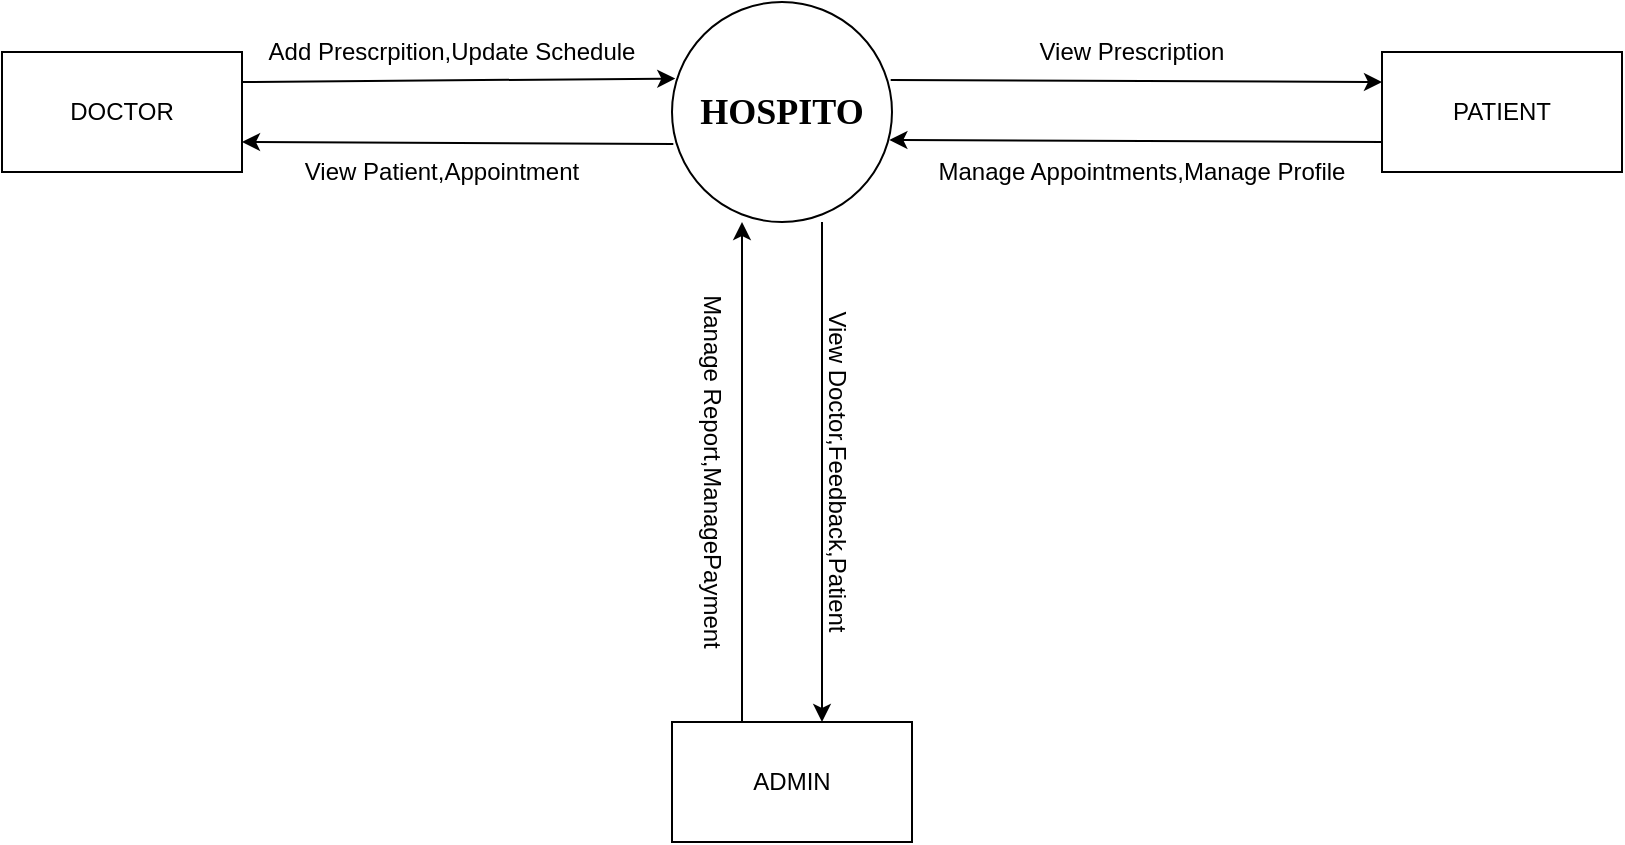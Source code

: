 <mxfile version="21.1.2" type="device" pages="4">
  <diagram name="Page-1" id="iP9fFVaVhnM0hapV0RSi">
    <mxGraphModel dx="1630" dy="496" grid="1" gridSize="10" guides="1" tooltips="1" connect="1" arrows="1" fold="1" page="1" pageScale="1" pageWidth="850" pageHeight="1100" math="0" shadow="0">
      <root>
        <mxCell id="0" />
        <mxCell id="1" parent="0" />
        <mxCell id="h8tsbz3waZTxr0m6ETWk-1" value="&lt;b&gt;&lt;font face=&quot;Times New Roman&quot; style=&quot;font-size: 18px;&quot;&gt;HOSPITO&lt;/font&gt;&lt;/b&gt;" style="ellipse;whiteSpace=wrap;html=1;aspect=fixed;" parent="1" vertex="1">
          <mxGeometry x="325" y="100" width="110" height="110" as="geometry" />
        </mxCell>
        <mxCell id="h8tsbz3waZTxr0m6ETWk-2" value="DOCTOR" style="rounded=0;whiteSpace=wrap;html=1;" parent="1" vertex="1">
          <mxGeometry x="-10" y="125" width="120" height="60" as="geometry" />
        </mxCell>
        <mxCell id="h8tsbz3waZTxr0m6ETWk-3" value="PATIENT" style="rounded=0;whiteSpace=wrap;html=1;" parent="1" vertex="1">
          <mxGeometry x="680" y="125" width="120" height="60" as="geometry" />
        </mxCell>
        <mxCell id="h8tsbz3waZTxr0m6ETWk-4" value="ADMIN" style="rounded=0;whiteSpace=wrap;html=1;" parent="1" vertex="1">
          <mxGeometry x="325" y="460" width="120" height="60" as="geometry" />
        </mxCell>
        <mxCell id="h8tsbz3waZTxr0m6ETWk-5" value="" style="endArrow=classic;html=1;rounded=0;exitX=1;exitY=0.25;exitDx=0;exitDy=0;entryX=0.015;entryY=0.348;entryDx=0;entryDy=0;entryPerimeter=0;" parent="1" source="h8tsbz3waZTxr0m6ETWk-2" target="h8tsbz3waZTxr0m6ETWk-1" edge="1">
          <mxGeometry width="50" height="50" relative="1" as="geometry">
            <mxPoint x="340" y="320" as="sourcePoint" />
            <mxPoint x="320" y="140" as="targetPoint" />
          </mxGeometry>
        </mxCell>
        <mxCell id="h8tsbz3waZTxr0m6ETWk-6" value="" style="endArrow=classic;html=1;rounded=0;exitX=0.006;exitY=0.645;exitDx=0;exitDy=0;exitPerimeter=0;entryX=1;entryY=0.75;entryDx=0;entryDy=0;" parent="1" source="h8tsbz3waZTxr0m6ETWk-1" target="h8tsbz3waZTxr0m6ETWk-2" edge="1">
          <mxGeometry width="50" height="50" relative="1" as="geometry">
            <mxPoint x="340" y="320" as="sourcePoint" />
            <mxPoint x="390" y="270" as="targetPoint" />
          </mxGeometry>
        </mxCell>
        <mxCell id="h8tsbz3waZTxr0m6ETWk-7" value="" style="endArrow=classic;html=1;rounded=0;entryX=0;entryY=0.25;entryDx=0;entryDy=0;exitX=0.994;exitY=0.355;exitDx=0;exitDy=0;exitPerimeter=0;" parent="1" source="h8tsbz3waZTxr0m6ETWk-1" target="h8tsbz3waZTxr0m6ETWk-3" edge="1">
          <mxGeometry width="50" height="50" relative="1" as="geometry">
            <mxPoint x="340" y="320" as="sourcePoint" />
            <mxPoint x="390" y="270" as="targetPoint" />
          </mxGeometry>
        </mxCell>
        <mxCell id="h8tsbz3waZTxr0m6ETWk-8" value="" style="endArrow=classic;html=1;rounded=0;exitX=0;exitY=0.75;exitDx=0;exitDy=0;entryX=0.988;entryY=0.627;entryDx=0;entryDy=0;entryPerimeter=0;" parent="1" source="h8tsbz3waZTxr0m6ETWk-3" target="h8tsbz3waZTxr0m6ETWk-1" edge="1">
          <mxGeometry width="50" height="50" relative="1" as="geometry">
            <mxPoint x="340" y="320" as="sourcePoint" />
            <mxPoint x="450" y="170" as="targetPoint" />
          </mxGeometry>
        </mxCell>
        <mxCell id="h8tsbz3waZTxr0m6ETWk-9" value="" style="endArrow=classic;html=1;rounded=0;" parent="1" edge="1">
          <mxGeometry width="50" height="50" relative="1" as="geometry">
            <mxPoint x="360" y="460" as="sourcePoint" />
            <mxPoint x="360" y="210" as="targetPoint" />
          </mxGeometry>
        </mxCell>
        <mxCell id="h8tsbz3waZTxr0m6ETWk-10" value="" style="endArrow=classic;html=1;rounded=0;" parent="1" edge="1">
          <mxGeometry width="50" height="50" relative="1" as="geometry">
            <mxPoint x="400" y="210" as="sourcePoint" />
            <mxPoint x="400" y="460" as="targetPoint" />
          </mxGeometry>
        </mxCell>
        <mxCell id="k9U4akF-62e3bWHsWS3L-3" value="Add Prescrpition,Update Schedule" style="text;html=1;strokeColor=none;fillColor=none;align=center;verticalAlign=middle;whiteSpace=wrap;rounded=0;" parent="1" vertex="1">
          <mxGeometry x="120" y="110" width="190" height="30" as="geometry" />
        </mxCell>
        <mxCell id="k9U4akF-62e3bWHsWS3L-5" value="View Patient,Appointment" style="text;html=1;strokeColor=none;fillColor=none;align=center;verticalAlign=middle;whiteSpace=wrap;rounded=0;" parent="1" vertex="1">
          <mxGeometry x="110" y="170" width="200" height="30" as="geometry" />
        </mxCell>
        <mxCell id="k9U4akF-62e3bWHsWS3L-6" value="Manage Appointments,Manage Profile" style="text;html=1;strokeColor=none;fillColor=none;align=center;verticalAlign=middle;whiteSpace=wrap;rounded=0;" parent="1" vertex="1">
          <mxGeometry x="445" y="170" width="230" height="30" as="geometry" />
        </mxCell>
        <mxCell id="k9U4akF-62e3bWHsWS3L-7" value="View Prescription" style="text;html=1;strokeColor=none;fillColor=none;align=center;verticalAlign=middle;whiteSpace=wrap;rounded=0;" parent="1" vertex="1">
          <mxGeometry x="435" y="110" width="240" height="30" as="geometry" />
        </mxCell>
        <mxCell id="k9U4akF-62e3bWHsWS3L-10" value="Manage Report,ManagePayment" style="text;html=1;strokeColor=none;fillColor=none;align=center;verticalAlign=middle;whiteSpace=wrap;rounded=0;rotation=90;" parent="1" vertex="1">
          <mxGeometry x="235" y="320" width="220" height="30" as="geometry" />
        </mxCell>
        <mxCell id="k9U4akF-62e3bWHsWS3L-11" value="View Doctor,Feedback,Patient" style="text;html=1;strokeColor=none;fillColor=none;align=center;verticalAlign=middle;whiteSpace=wrap;rounded=0;rotation=90;" parent="1" vertex="1">
          <mxGeometry x="290" y="320" width="235" height="30" as="geometry" />
        </mxCell>
      </root>
    </mxGraphModel>
  </diagram>
  <diagram id="HG_OCav6iDfz7PgA6Hzc" name="Admin">
    <mxGraphModel dx="780" dy="1596" grid="1" gridSize="10" guides="1" tooltips="1" connect="1" arrows="1" fold="1" page="1" pageScale="1" pageWidth="850" pageHeight="1100" math="0" shadow="0">
      <root>
        <mxCell id="0" />
        <mxCell id="1" parent="0" />
        <mxCell id="4TmKRedL49mvHBXFvN-d-1" value="ADMIN" style="rounded=0;whiteSpace=wrap;html=1;" parent="1" vertex="1">
          <mxGeometry y="240" width="100" height="40" as="geometry" />
        </mxCell>
        <mxCell id="4TmKRedL49mvHBXFvN-d-2" value="LOGIN" style="ellipse;whiteSpace=wrap;html=1;" parent="1" vertex="1">
          <mxGeometry x="270" y="-10" width="120" height="60" as="geometry" />
        </mxCell>
        <mxCell id="4TmKRedL49mvHBXFvN-d-3" value="VIEW PATIENT" style="ellipse;whiteSpace=wrap;html=1;" parent="1" vertex="1">
          <mxGeometry x="270" y="80" width="120" height="60" as="geometry" />
        </mxCell>
        <mxCell id="4TmKRedL49mvHBXFvN-d-4" value="MANAGE REPORT" style="ellipse;whiteSpace=wrap;html=1;" parent="1" vertex="1">
          <mxGeometry x="270" y="170" width="120" height="60" as="geometry" />
        </mxCell>
        <mxCell id="4TmKRedL49mvHBXFvN-d-8" value="" style="endArrow=classic;html=1;rounded=0;entryX=0;entryY=0.5;entryDx=0;entryDy=0;exitX=1;exitY=0.5;exitDx=0;exitDy=0;" parent="1" source="4TmKRedL49mvHBXFvN-d-1" target="4TmKRedL49mvHBXFvN-d-4" edge="1">
          <mxGeometry width="50" height="50" relative="1" as="geometry">
            <mxPoint x="100" y="250" as="sourcePoint" />
            <mxPoint x="350" y="250" as="targetPoint" />
          </mxGeometry>
        </mxCell>
        <mxCell id="4TmKRedL49mvHBXFvN-d-9" value="" style="endArrow=classic;html=1;rounded=0;exitX=1;exitY=0.5;exitDx=0;exitDy=0;entryX=0;entryY=0.5;entryDx=0;entryDy=0;" parent="1" source="4TmKRedL49mvHBXFvN-d-1" edge="1">
          <mxGeometry width="50" height="50" relative="1" as="geometry">
            <mxPoint x="300" y="300" as="sourcePoint" />
            <mxPoint x="270" y="290" as="targetPoint" />
          </mxGeometry>
        </mxCell>
        <mxCell id="4TmKRedL49mvHBXFvN-d-10" value="" style="endArrow=classic;html=1;rounded=0;entryX=0;entryY=0.5;entryDx=0;entryDy=0;" parent="1" target="4TmKRedL49mvHBXFvN-d-3" edge="1">
          <mxGeometry width="50" height="50" relative="1" as="geometry">
            <mxPoint x="100" y="260" as="sourcePoint" />
            <mxPoint x="350" y="250" as="targetPoint" />
          </mxGeometry>
        </mxCell>
        <mxCell id="4TmKRedL49mvHBXFvN-d-11" value="" style="endArrow=classic;html=1;rounded=0;entryX=0.006;entryY=0.617;entryDx=0;entryDy=0;entryPerimeter=0;" parent="1" edge="1">
          <mxGeometry width="50" height="50" relative="1" as="geometry">
            <mxPoint x="100" y="260" as="sourcePoint" />
            <mxPoint x="270.72" y="387.02" as="targetPoint" />
          </mxGeometry>
        </mxCell>
        <mxCell id="4TmKRedL49mvHBXFvN-d-12" value="" style="endArrow=classic;html=1;rounded=0;entryX=0;entryY=0.5;entryDx=0;entryDy=0;" parent="1" target="4TmKRedL49mvHBXFvN-d-2" edge="1">
          <mxGeometry width="50" height="50" relative="1" as="geometry">
            <mxPoint x="100" y="260" as="sourcePoint" />
            <mxPoint x="260" y="10" as="targetPoint" />
          </mxGeometry>
        </mxCell>
        <mxCell id="4TmKRedL49mvHBXFvN-d-13" value="" style="endArrow=classic;html=1;rounded=0;entryX=0;entryY=0.5;entryDx=0;entryDy=0;" parent="1" edge="1">
          <mxGeometry width="50" height="50" relative="1" as="geometry">
            <mxPoint x="100" y="260" as="sourcePoint" />
            <mxPoint x="270" y="480" as="targetPoint" />
          </mxGeometry>
        </mxCell>
        <mxCell id="4TmKRedL49mvHBXFvN-d-21" value="" style="endArrow=classic;html=1;rounded=0;exitX=1;exitY=0.333;exitDx=0;exitDy=0;exitPerimeter=0;" parent="1" source="4TmKRedL49mvHBXFvN-d-2" edge="1">
          <mxGeometry width="50" height="50" relative="1" as="geometry">
            <mxPoint x="410" y="160" as="sourcePoint" />
            <mxPoint x="680" y="10" as="targetPoint" />
            <Array as="points" />
          </mxGeometry>
        </mxCell>
        <mxCell id="4TmKRedL49mvHBXFvN-d-23" value="" style="endArrow=classic;html=1;rounded=0;entryX=1;entryY=0.667;entryDx=0;entryDy=0;entryPerimeter=0;" parent="1" target="4TmKRedL49mvHBXFvN-d-2" edge="1">
          <mxGeometry width="50" height="50" relative="1" as="geometry">
            <mxPoint x="680" y="30" as="sourcePoint" />
            <mxPoint x="560" y="110" as="targetPoint" />
          </mxGeometry>
        </mxCell>
        <mxCell id="4TmKRedL49mvHBXFvN-d-26" value="" style="endArrow=classic;html=1;rounded=0;exitX=1.006;exitY=0.361;exitDx=0;exitDy=0;exitPerimeter=0;" parent="1" source="4TmKRedL49mvHBXFvN-d-3" edge="1">
          <mxGeometry width="50" height="50" relative="1" as="geometry">
            <mxPoint x="510" y="160" as="sourcePoint" />
            <mxPoint x="680" y="100" as="targetPoint" />
          </mxGeometry>
        </mxCell>
        <mxCell id="4TmKRedL49mvHBXFvN-d-27" value="" style="endArrow=classic;html=1;rounded=0;entryX=0.989;entryY=0.672;entryDx=0;entryDy=0;entryPerimeter=0;" parent="1" target="4TmKRedL49mvHBXFvN-d-3" edge="1">
          <mxGeometry width="50" height="50" relative="1" as="geometry">
            <mxPoint x="680" y="120" as="sourcePoint" />
            <mxPoint x="560" y="110" as="targetPoint" />
          </mxGeometry>
        </mxCell>
        <mxCell id="4TmKRedL49mvHBXFvN-d-28" value="" style="endArrow=classic;html=1;rounded=0;exitX=0.989;exitY=0.283;exitDx=0;exitDy=0;exitPerimeter=0;" parent="1" source="4TmKRedL49mvHBXFvN-d-4" edge="1">
          <mxGeometry width="50" height="50" relative="1" as="geometry">
            <mxPoint x="510" y="160" as="sourcePoint" />
            <mxPoint x="680" y="187" as="targetPoint" />
          </mxGeometry>
        </mxCell>
        <mxCell id="4TmKRedL49mvHBXFvN-d-29" value="" style="endArrow=classic;html=1;rounded=0;entryX=1;entryY=0.667;entryDx=0;entryDy=0;entryPerimeter=0;" parent="1" target="4TmKRedL49mvHBXFvN-d-4" edge="1">
          <mxGeometry width="50" height="50" relative="1" as="geometry">
            <mxPoint x="680" y="210" as="sourcePoint" />
            <mxPoint x="560" y="110" as="targetPoint" />
          </mxGeometry>
        </mxCell>
        <mxCell id="4TmKRedL49mvHBXFvN-d-31" value="" style="endArrow=classic;html=1;rounded=0;exitX=1;exitY=0.333;exitDx=0;exitDy=0;exitPerimeter=0;" parent="1" edge="1">
          <mxGeometry width="50" height="50" relative="1" as="geometry">
            <mxPoint x="390" y="369.98" as="sourcePoint" />
            <mxPoint x="680" y="370" as="targetPoint" />
          </mxGeometry>
        </mxCell>
        <mxCell id="4TmKRedL49mvHBXFvN-d-33" value="" style="endArrow=classic;html=1;rounded=0;" parent="1" edge="1">
          <mxGeometry width="50" height="50" relative="1" as="geometry">
            <mxPoint x="680" y="390" as="sourcePoint" />
            <mxPoint x="390" y="390" as="targetPoint" />
          </mxGeometry>
        </mxCell>
        <mxCell id="4TmKRedL49mvHBXFvN-d-34" value="" style="endArrow=classic;html=1;rounded=0;exitX=1;exitY=0.333;exitDx=0;exitDy=0;exitPerimeter=0;" parent="1" edge="1">
          <mxGeometry width="50" height="50" relative="1" as="geometry">
            <mxPoint x="390" y="469.98" as="sourcePoint" />
            <mxPoint x="680" y="470" as="targetPoint" />
          </mxGeometry>
        </mxCell>
        <mxCell id="4TmKRedL49mvHBXFvN-d-35" value="" style="endArrow=classic;html=1;rounded=0;entryX=1.017;entryY=0.672;entryDx=0;entryDy=0;entryPerimeter=0;" parent="1" edge="1">
          <mxGeometry width="50" height="50" relative="1" as="geometry">
            <mxPoint x="680" y="490" as="sourcePoint" />
            <mxPoint x="392.04" y="490.32" as="targetPoint" />
          </mxGeometry>
        </mxCell>
        <mxCell id="QX-yZsq0XWImvxCnoSQh-2" value="" style="endArrow=none;html=1;rounded=0;" parent="1" edge="1">
          <mxGeometry width="50" height="50" relative="1" as="geometry">
            <mxPoint x="680" as="sourcePoint" />
            <mxPoint x="850" as="targetPoint" />
          </mxGeometry>
        </mxCell>
        <mxCell id="QX-yZsq0XWImvxCnoSQh-3" value="" style="endArrow=none;html=1;rounded=0;" parent="1" edge="1">
          <mxGeometry width="50" height="50" relative="1" as="geometry">
            <mxPoint x="680" y="40" as="sourcePoint" />
            <mxPoint x="850" y="40" as="targetPoint" />
          </mxGeometry>
        </mxCell>
        <mxCell id="QX-yZsq0XWImvxCnoSQh-4" value="" style="endArrow=none;html=1;rounded=0;" parent="1" edge="1">
          <mxGeometry width="50" height="50" relative="1" as="geometry">
            <mxPoint x="680" y="90" as="sourcePoint" />
            <mxPoint x="850" y="90" as="targetPoint" />
          </mxGeometry>
        </mxCell>
        <mxCell id="QX-yZsq0XWImvxCnoSQh-5" value="" style="endArrow=none;html=1;rounded=0;" parent="1" edge="1">
          <mxGeometry width="50" height="50" relative="1" as="geometry">
            <mxPoint x="680" y="130" as="sourcePoint" />
            <mxPoint x="850" y="130" as="targetPoint" />
          </mxGeometry>
        </mxCell>
        <mxCell id="QX-yZsq0XWImvxCnoSQh-6" value="" style="endArrow=none;html=1;rounded=0;" parent="1" edge="1">
          <mxGeometry width="50" height="50" relative="1" as="geometry">
            <mxPoint x="680" y="180" as="sourcePoint" />
            <mxPoint x="850" y="180" as="targetPoint" />
          </mxGeometry>
        </mxCell>
        <mxCell id="QX-yZsq0XWImvxCnoSQh-7" value="" style="endArrow=none;html=1;rounded=0;" parent="1" edge="1">
          <mxGeometry width="50" height="50" relative="1" as="geometry">
            <mxPoint x="680" y="220" as="sourcePoint" />
            <mxPoint x="850" y="220" as="targetPoint" />
          </mxGeometry>
        </mxCell>
        <mxCell id="QX-yZsq0XWImvxCnoSQh-10" value="" style="endArrow=none;html=1;rounded=0;" parent="1" edge="1">
          <mxGeometry width="50" height="50" relative="1" as="geometry">
            <mxPoint x="680" y="360" as="sourcePoint" />
            <mxPoint x="850" y="360" as="targetPoint" />
          </mxGeometry>
        </mxCell>
        <mxCell id="QX-yZsq0XWImvxCnoSQh-11" value="" style="endArrow=none;html=1;rounded=0;" parent="1" edge="1">
          <mxGeometry width="50" height="50" relative="1" as="geometry">
            <mxPoint x="680" y="400" as="sourcePoint" />
            <mxPoint x="850" y="400" as="targetPoint" />
          </mxGeometry>
        </mxCell>
        <mxCell id="QX-yZsq0XWImvxCnoSQh-12" value="" style="endArrow=none;html=1;rounded=0;" parent="1" edge="1">
          <mxGeometry width="50" height="50" relative="1" as="geometry">
            <mxPoint x="680" y="460" as="sourcePoint" />
            <mxPoint x="850" y="460" as="targetPoint" />
          </mxGeometry>
        </mxCell>
        <mxCell id="QX-yZsq0XWImvxCnoSQh-13" value="" style="endArrow=none;html=1;rounded=0;" parent="1" edge="1">
          <mxGeometry width="50" height="50" relative="1" as="geometry">
            <mxPoint x="680" y="500" as="sourcePoint" />
            <mxPoint x="850" y="500" as="targetPoint" />
          </mxGeometry>
        </mxCell>
        <mxCell id="grBHbU4IdnY743OJ7dSY-2" value="Pat_id,Pat_name" style="text;html=1;strokeColor=none;fillColor=none;align=center;verticalAlign=middle;whiteSpace=wrap;rounded=0;" parent="1" vertex="1">
          <mxGeometry x="425" y="80" width="160" height="30" as="geometry" />
        </mxCell>
        <mxCell id="grBHbU4IdnY743OJ7dSY-1" value="User_id,Password" style="text;html=1;strokeColor=none;fillColor=none;align=center;verticalAlign=middle;whiteSpace=wrap;rounded=0;" parent="1" vertex="1">
          <mxGeometry x="380" y="-10" width="250" height="30" as="geometry" />
        </mxCell>
        <mxCell id="FHF51zfjXskDJ_j0A8IA-2" value="Doc_id,Doc_name" style="text;html=1;strokeColor=none;fillColor=none;align=center;verticalAlign=middle;whiteSpace=wrap;rounded=0;" parent="1" vertex="1">
          <mxGeometry x="437.5" y="160" width="135" height="30" as="geometry" />
        </mxCell>
        <mxCell id="O7gWyO57Gs_cPQSJQOsV-1" value="Doc_id,Doc_name" style="text;html=1;strokeColor=none;fillColor=none;align=center;verticalAlign=middle;whiteSpace=wrap;rounded=0;" parent="1" vertex="1">
          <mxGeometry x="430" y="243" width="150" height="47" as="geometry" />
        </mxCell>
        <mxCell id="O7gWyO57Gs_cPQSJQOsV-3" value="MANAGE PAYMENT" style="ellipse;whiteSpace=wrap;html=1;" parent="1" vertex="1">
          <mxGeometry x="270" y="350" width="120" height="60" as="geometry" />
        </mxCell>
        <mxCell id="O7gWyO57Gs_cPQSJQOsV-4" value="VIEW DOCTOR" style="ellipse;whiteSpace=wrap;html=1;" parent="1" vertex="1">
          <mxGeometry x="270" y="260" width="120" height="60" as="geometry" />
        </mxCell>
        <mxCell id="LScn_U7VD9uSDdwXrkyn-1" value="Pay_id,User_id,App_id,Amt,Date,Status" style="text;html=1;strokeColor=none;fillColor=none;align=center;verticalAlign=middle;whiteSpace=wrap;rounded=0;" parent="1" vertex="1">
          <mxGeometry x="390" y="340" width="270" height="30" as="geometry" />
        </mxCell>
        <mxCell id="LScn_U7VD9uSDdwXrkyn-2" value="VIEW FEEDBACK" style="ellipse;whiteSpace=wrap;html=1;" parent="1" vertex="1">
          <mxGeometry x="270" y="450" width="120" height="60" as="geometry" />
        </mxCell>
        <mxCell id="C3KmKD-hTIWvdTQDIFmI-1" value="Feed_id,User_id,Message" style="text;html=1;strokeColor=none;fillColor=none;align=center;verticalAlign=middle;whiteSpace=wrap;rounded=0;" parent="1" vertex="1">
          <mxGeometry x="420" y="440" width="210" height="30" as="geometry" />
        </mxCell>
        <mxCell id="C3KmKD-hTIWvdTQDIFmI-2" value="ADMIN" style="text;html=1;strokeColor=none;fillColor=none;align=center;verticalAlign=middle;whiteSpace=wrap;rounded=0;" parent="1" vertex="1">
          <mxGeometry x="700" y="7" width="100" height="30" as="geometry" />
        </mxCell>
        <mxCell id="C3KmKD-hTIWvdTQDIFmI-3" value="PATIENT" style="text;html=1;strokeColor=none;fillColor=none;align=center;verticalAlign=middle;whiteSpace=wrap;rounded=0;" parent="1" vertex="1">
          <mxGeometry x="700" y="95" width="120" height="30" as="geometry" />
        </mxCell>
        <mxCell id="C3KmKD-hTIWvdTQDIFmI-4" value="PAYMENT" style="text;html=1;strokeColor=none;fillColor=none;align=center;verticalAlign=middle;whiteSpace=wrap;rounded=0;" parent="1" vertex="1">
          <mxGeometry x="720" y="365" width="90" height="30" as="geometry" />
        </mxCell>
        <mxCell id="C3KmKD-hTIWvdTQDIFmI-5" value="DOCTOR" style="text;html=1;strokeColor=none;fillColor=none;align=center;verticalAlign=middle;whiteSpace=wrap;rounded=0;" parent="1" vertex="1">
          <mxGeometry x="710" y="185" width="100" height="30" as="geometry" />
        </mxCell>
        <mxCell id="LUEILO-UoyUK5dClJDjv-3" value="FEEDBACK" style="text;html=1;strokeColor=none;fillColor=none;align=center;verticalAlign=middle;whiteSpace=wrap;rounded=0;" parent="1" vertex="1">
          <mxGeometry x="720" y="470" width="90" height="30" as="geometry" />
        </mxCell>
        <mxCell id="LUEILO-UoyUK5dClJDjv-4" value="" style="endArrow=none;html=1;rounded=0;" parent="1" edge="1">
          <mxGeometry width="50" height="50" relative="1" as="geometry">
            <mxPoint x="760" y="290" as="sourcePoint" />
            <mxPoint x="760" y="220" as="targetPoint" />
          </mxGeometry>
        </mxCell>
        <mxCell id="LUEILO-UoyUK5dClJDjv-5" value="" style="endArrow=classic;html=1;rounded=0;" parent="1" edge="1">
          <mxGeometry width="50" height="50" relative="1" as="geometry">
            <mxPoint x="760" y="290" as="sourcePoint" />
            <mxPoint x="390" y="290" as="targetPoint" />
          </mxGeometry>
        </mxCell>
      </root>
    </mxGraphModel>
  </diagram>
  <diagram id="Vf048kwiU1NDv3xzYh93" name="Doctor">
    <mxGraphModel dx="780" dy="1596" grid="1" gridSize="10" guides="1" tooltips="1" connect="1" arrows="1" fold="1" page="1" pageScale="1" pageWidth="850" pageHeight="1100" math="0" shadow="0">
      <root>
        <mxCell id="0" />
        <mxCell id="1" parent="0" />
        <mxCell id="W2wskqhc-MgdQcKbBDUr-1" value="DOCTOR" style="rounded=0;whiteSpace=wrap;html=1;" parent="1" vertex="1">
          <mxGeometry y="240" width="100" height="40" as="geometry" />
        </mxCell>
        <mxCell id="W2wskqhc-MgdQcKbBDUr-2" value="LOGIN" style="ellipse;whiteSpace=wrap;html=1;" parent="1" vertex="1">
          <mxGeometry x="270" y="-10" width="120" height="60" as="geometry" />
        </mxCell>
        <mxCell id="W2wskqhc-MgdQcKbBDUr-3" value="VIEW PATIENT" style="ellipse;whiteSpace=wrap;html=1;" parent="1" vertex="1">
          <mxGeometry x="270" y="80" width="120" height="60" as="geometry" />
        </mxCell>
        <mxCell id="W2wskqhc-MgdQcKbBDUr-4" value="ADD PRESCRIPTION" style="ellipse;whiteSpace=wrap;html=1;" parent="1" vertex="1">
          <mxGeometry x="270" y="170" width="120" height="60" as="geometry" />
        </mxCell>
        <mxCell id="W2wskqhc-MgdQcKbBDUr-5" value="VIEW APPOINTMENT" style="ellipse;whiteSpace=wrap;html=1;" parent="1" vertex="1">
          <mxGeometry x="270" y="260" width="120" height="60" as="geometry" />
        </mxCell>
        <mxCell id="W2wskqhc-MgdQcKbBDUr-6" value="UPDATE SCHEDULE" style="ellipse;whiteSpace=wrap;html=1;" parent="1" vertex="1">
          <mxGeometry x="270" y="350" width="120" height="60" as="geometry" />
        </mxCell>
        <mxCell id="W2wskqhc-MgdQcKbBDUr-8" value="" style="endArrow=classic;html=1;rounded=0;entryX=0;entryY=0.5;entryDx=0;entryDy=0;exitX=1;exitY=0.5;exitDx=0;exitDy=0;" parent="1" source="W2wskqhc-MgdQcKbBDUr-1" target="W2wskqhc-MgdQcKbBDUr-4" edge="1">
          <mxGeometry width="50" height="50" relative="1" as="geometry">
            <mxPoint x="100" y="250" as="sourcePoint" />
            <mxPoint x="350" y="250" as="targetPoint" />
          </mxGeometry>
        </mxCell>
        <mxCell id="W2wskqhc-MgdQcKbBDUr-9" value="" style="endArrow=classic;html=1;rounded=0;exitX=1;exitY=0.5;exitDx=0;exitDy=0;entryX=0;entryY=0.5;entryDx=0;entryDy=0;" parent="1" source="W2wskqhc-MgdQcKbBDUr-1" target="W2wskqhc-MgdQcKbBDUr-5" edge="1">
          <mxGeometry width="50" height="50" relative="1" as="geometry">
            <mxPoint x="300" y="300" as="sourcePoint" />
            <mxPoint x="350" y="250" as="targetPoint" />
          </mxGeometry>
        </mxCell>
        <mxCell id="W2wskqhc-MgdQcKbBDUr-10" value="" style="endArrow=classic;html=1;rounded=0;entryX=0;entryY=0.5;entryDx=0;entryDy=0;" parent="1" target="W2wskqhc-MgdQcKbBDUr-3" edge="1">
          <mxGeometry width="50" height="50" relative="1" as="geometry">
            <mxPoint x="100" y="260" as="sourcePoint" />
            <mxPoint x="350" y="250" as="targetPoint" />
          </mxGeometry>
        </mxCell>
        <mxCell id="W2wskqhc-MgdQcKbBDUr-11" value="" style="endArrow=classic;html=1;rounded=0;entryX=0.006;entryY=0.617;entryDx=0;entryDy=0;entryPerimeter=0;" parent="1" target="W2wskqhc-MgdQcKbBDUr-6" edge="1">
          <mxGeometry width="50" height="50" relative="1" as="geometry">
            <mxPoint x="100" y="260" as="sourcePoint" />
            <mxPoint x="350" y="250" as="targetPoint" />
          </mxGeometry>
        </mxCell>
        <mxCell id="W2wskqhc-MgdQcKbBDUr-12" value="" style="endArrow=classic;html=1;rounded=0;entryX=0;entryY=0.5;entryDx=0;entryDy=0;" parent="1" target="W2wskqhc-MgdQcKbBDUr-2" edge="1">
          <mxGeometry width="50" height="50" relative="1" as="geometry">
            <mxPoint x="100" y="260" as="sourcePoint" />
            <mxPoint x="260" y="10" as="targetPoint" />
          </mxGeometry>
        </mxCell>
        <mxCell id="W2wskqhc-MgdQcKbBDUr-14" value="" style="endArrow=classic;html=1;rounded=0;exitX=1;exitY=0.328;exitDx=0;exitDy=0;exitPerimeter=0;" parent="1" source="W2wskqhc-MgdQcKbBDUr-2" edge="1">
          <mxGeometry width="50" height="50" relative="1" as="geometry">
            <mxPoint x="410" y="160" as="sourcePoint" />
            <mxPoint x="680" y="10" as="targetPoint" />
          </mxGeometry>
        </mxCell>
        <mxCell id="W2wskqhc-MgdQcKbBDUr-15" value="" style="endArrow=classic;html=1;rounded=0;entryX=1;entryY=0.667;entryDx=0;entryDy=0;entryPerimeter=0;" parent="1" target="W2wskqhc-MgdQcKbBDUr-2" edge="1">
          <mxGeometry width="50" height="50" relative="1" as="geometry">
            <mxPoint x="680" y="30" as="sourcePoint" />
            <mxPoint x="560" y="110" as="targetPoint" />
          </mxGeometry>
        </mxCell>
        <mxCell id="W2wskqhc-MgdQcKbBDUr-17" value="" style="endArrow=classic;html=1;rounded=0;entryX=0.989;entryY=0.672;entryDx=0;entryDy=0;entryPerimeter=0;" parent="1" target="W2wskqhc-MgdQcKbBDUr-3" edge="1">
          <mxGeometry width="50" height="50" relative="1" as="geometry">
            <mxPoint x="680" y="120" as="sourcePoint" />
            <mxPoint x="560" y="110" as="targetPoint" />
          </mxGeometry>
        </mxCell>
        <mxCell id="W2wskqhc-MgdQcKbBDUr-21" value="" style="endArrow=classic;html=1;rounded=0;exitX=1;exitY=0.333;exitDx=0;exitDy=0;exitPerimeter=0;" parent="1" source="W2wskqhc-MgdQcKbBDUr-6" edge="1">
          <mxGeometry width="50" height="50" relative="1" as="geometry">
            <mxPoint x="390.72" y="356.32" as="sourcePoint" />
            <mxPoint x="680" y="370" as="targetPoint" />
          </mxGeometry>
        </mxCell>
        <mxCell id="W2wskqhc-MgdQcKbBDUr-22" value="" style="endArrow=classic;html=1;rounded=0;entryX=1.011;entryY=0.672;entryDx=0;entryDy=0;entryPerimeter=0;" parent="1" target="W2wskqhc-MgdQcKbBDUr-5" edge="1">
          <mxGeometry width="50" height="50" relative="1" as="geometry">
            <mxPoint x="680" y="300" as="sourcePoint" />
            <mxPoint x="560" y="110" as="targetPoint" />
          </mxGeometry>
        </mxCell>
        <mxCell id="W2wskqhc-MgdQcKbBDUr-23" value="" style="endArrow=classic;html=1;rounded=0;" parent="1" edge="1">
          <mxGeometry width="50" height="50" relative="1" as="geometry">
            <mxPoint x="680" y="390" as="sourcePoint" />
            <mxPoint x="390" y="390" as="targetPoint" />
          </mxGeometry>
        </mxCell>
        <mxCell id="W2wskqhc-MgdQcKbBDUr-26" value="" style="endArrow=none;html=1;rounded=0;" parent="1" edge="1">
          <mxGeometry width="50" height="50" relative="1" as="geometry">
            <mxPoint x="680" as="sourcePoint" />
            <mxPoint x="850" as="targetPoint" />
          </mxGeometry>
        </mxCell>
        <mxCell id="W2wskqhc-MgdQcKbBDUr-27" value="" style="endArrow=none;html=1;rounded=0;" parent="1" edge="1">
          <mxGeometry width="50" height="50" relative="1" as="geometry">
            <mxPoint x="680" y="40" as="sourcePoint" />
            <mxPoint x="850" y="40" as="targetPoint" />
          </mxGeometry>
        </mxCell>
        <mxCell id="W2wskqhc-MgdQcKbBDUr-28" value="" style="endArrow=none;html=1;rounded=0;" parent="1" edge="1">
          <mxGeometry width="50" height="50" relative="1" as="geometry">
            <mxPoint x="680" y="90" as="sourcePoint" />
            <mxPoint x="850" y="90" as="targetPoint" />
          </mxGeometry>
        </mxCell>
        <mxCell id="W2wskqhc-MgdQcKbBDUr-29" value="" style="endArrow=none;html=1;rounded=0;" parent="1" edge="1">
          <mxGeometry width="50" height="50" relative="1" as="geometry">
            <mxPoint x="680" y="130" as="sourcePoint" />
            <mxPoint x="850" y="130" as="targetPoint" />
          </mxGeometry>
        </mxCell>
        <mxCell id="W2wskqhc-MgdQcKbBDUr-32" value="" style="endArrow=none;html=1;rounded=0;" parent="1" edge="1">
          <mxGeometry width="50" height="50" relative="1" as="geometry">
            <mxPoint x="680" y="270" as="sourcePoint" />
            <mxPoint x="850" y="270" as="targetPoint" />
          </mxGeometry>
        </mxCell>
        <mxCell id="W2wskqhc-MgdQcKbBDUr-33" value="" style="endArrow=none;html=1;rounded=0;" parent="1" edge="1">
          <mxGeometry width="50" height="50" relative="1" as="geometry">
            <mxPoint x="680" y="310" as="sourcePoint" />
            <mxPoint x="850" y="310" as="targetPoint" />
          </mxGeometry>
        </mxCell>
        <mxCell id="W2wskqhc-MgdQcKbBDUr-34" value="" style="endArrow=none;html=1;rounded=0;" parent="1" edge="1">
          <mxGeometry width="50" height="50" relative="1" as="geometry">
            <mxPoint x="680" y="360" as="sourcePoint" />
            <mxPoint x="850" y="360" as="targetPoint" />
          </mxGeometry>
        </mxCell>
        <mxCell id="W2wskqhc-MgdQcKbBDUr-35" value="" style="endArrow=none;html=1;rounded=0;" parent="1" edge="1">
          <mxGeometry width="50" height="50" relative="1" as="geometry">
            <mxPoint x="680" y="400" as="sourcePoint" />
            <mxPoint x="850" y="400" as="targetPoint" />
          </mxGeometry>
        </mxCell>
        <mxCell id="LTx7PV4WYSo5dHv3OHv5-1" value="User_id,Pass" style="text;html=1;strokeColor=none;fillColor=none;align=center;verticalAlign=middle;whiteSpace=wrap;rounded=0;" parent="1" vertex="1">
          <mxGeometry x="425" y="-10" width="160" height="30" as="geometry" />
        </mxCell>
        <mxCell id="LTx7PV4WYSo5dHv3OHv5-4" value="pat_id,pat_name,prescription" style="text;html=1;strokeColor=none;fillColor=none;align=center;verticalAlign=middle;whiteSpace=wrap;rounded=0;" parent="1" vertex="1">
          <mxGeometry x="460" y="180" width="150" height="30" as="geometry" />
        </mxCell>
        <mxCell id="LTx7PV4WYSo5dHv3OHv5-8" value="sch_id,date,time" style="text;html=1;strokeColor=none;fillColor=none;align=center;verticalAlign=middle;whiteSpace=wrap;rounded=0;" parent="1" vertex="1">
          <mxGeometry x="450" y="350" width="120" height="30" as="geometry" />
        </mxCell>
        <mxCell id="29X2XjpnpD2rR0eEZ0Hb-1" value="DOCTOR" style="text;html=1;strokeColor=none;fillColor=none;align=center;verticalAlign=middle;whiteSpace=wrap;rounded=0;" parent="1" vertex="1">
          <mxGeometry x="730" y="10" width="60" height="30" as="geometry" />
        </mxCell>
        <mxCell id="29X2XjpnpD2rR0eEZ0Hb-2" value="PATIENT" style="text;html=1;strokeColor=none;fillColor=none;align=center;verticalAlign=middle;whiteSpace=wrap;rounded=0;" parent="1" vertex="1">
          <mxGeometry x="740" y="95" width="60" height="30" as="geometry" />
        </mxCell>
        <mxCell id="29X2XjpnpD2rR0eEZ0Hb-3" value="APPOINTMENT" style="text;html=1;strokeColor=none;fillColor=none;align=center;verticalAlign=middle;whiteSpace=wrap;rounded=0;" parent="1" vertex="1">
          <mxGeometry x="730" y="280" width="60" height="30" as="geometry" />
        </mxCell>
        <mxCell id="29X2XjpnpD2rR0eEZ0Hb-10" value="SCHEDULE" style="text;html=1;strokeColor=none;fillColor=none;align=center;verticalAlign=middle;whiteSpace=wrap;rounded=0;" parent="1" vertex="1">
          <mxGeometry x="740" y="365" width="60" height="30" as="geometry" />
        </mxCell>
        <mxCell id="GOrkycsr8Jzoz1dT1MeA-4" value="" style="endArrow=classic;html=1;rounded=0;entryX=1;entryY=0.5;entryDx=0;entryDy=0;" edge="1" parent="1" target="W2wskqhc-MgdQcKbBDUr-4">
          <mxGeometry width="50" height="50" relative="1" as="geometry">
            <mxPoint x="760" y="200" as="sourcePoint" />
            <mxPoint x="480" y="160" as="targetPoint" />
            <Array as="points">
              <mxPoint x="570" y="200" />
            </Array>
          </mxGeometry>
        </mxCell>
        <mxCell id="xU2a3hLn4oikE3MFg7nk-2" value="" style="endArrow=none;html=1;rounded=0;" edge="1" parent="1">
          <mxGeometry width="50" height="50" relative="1" as="geometry">
            <mxPoint x="760" y="200" as="sourcePoint" />
            <mxPoint x="760" y="130" as="targetPoint" />
          </mxGeometry>
        </mxCell>
        <mxCell id="xU2a3hLn4oikE3MFg7nk-3" value="" style="endArrow=classic;html=1;rounded=0;" edge="1" parent="1">
          <mxGeometry width="50" height="50" relative="1" as="geometry">
            <mxPoint x="390" y="280" as="sourcePoint" />
            <mxPoint x="680" y="280" as="targetPoint" />
          </mxGeometry>
        </mxCell>
        <mxCell id="LTx7PV4WYSo5dHv3OHv5-5" value="pat_id,pat_name," style="text;html=1;strokeColor=none;fillColor=none;align=center;verticalAlign=middle;whiteSpace=wrap;rounded=0;" parent="1" vertex="1">
          <mxGeometry x="455" y="260" width="110" height="30" as="geometry" />
        </mxCell>
        <mxCell id="xU2a3hLn4oikE3MFg7nk-4" value="" style="endArrow=classic;html=1;rounded=0;exitX=1.006;exitY=0.361;exitDx=0;exitDy=0;exitPerimeter=0;" edge="1" parent="1" source="W2wskqhc-MgdQcKbBDUr-3">
          <mxGeometry width="50" height="50" relative="1" as="geometry">
            <mxPoint x="391" y="102" as="sourcePoint" />
            <mxPoint x="680" y="102" as="targetPoint" />
          </mxGeometry>
        </mxCell>
        <mxCell id="LTx7PV4WYSo5dHv3OHv5-2" value="Pat_id,Pat_name" style="text;html=1;strokeColor=none;fillColor=none;align=center;verticalAlign=middle;whiteSpace=wrap;rounded=0;" parent="1" vertex="1">
          <mxGeometry x="430" y="80" width="150" height="30" as="geometry" />
        </mxCell>
      </root>
    </mxGraphModel>
  </diagram>
  <diagram id="JxEGku0ibi1nF6Bvil4C" name="Patient">
    <mxGraphModel dx="746" dy="1596" grid="1" gridSize="10" guides="1" tooltips="1" connect="1" arrows="1" fold="1" page="1" pageScale="1" pageWidth="850" pageHeight="1100" math="0" shadow="0">
      <root>
        <mxCell id="0" />
        <mxCell id="1" parent="0" />
        <mxCell id="wOpiDuLuhCvlzzYCKL7T-1" value="PATIENT" style="rounded=0;whiteSpace=wrap;html=1;" parent="1" vertex="1">
          <mxGeometry y="240" width="100" height="40" as="geometry" />
        </mxCell>
        <mxCell id="wOpiDuLuhCvlzzYCKL7T-2" value="REGISTER" style="ellipse;whiteSpace=wrap;html=1;" parent="1" vertex="1">
          <mxGeometry x="270" y="-10" width="120" height="60" as="geometry" />
        </mxCell>
        <mxCell id="wOpiDuLuhCvlzzYCKL7T-3" value="LOGIN" style="ellipse;whiteSpace=wrap;html=1;" parent="1" vertex="1">
          <mxGeometry x="270" y="80" width="120" height="60" as="geometry" />
        </mxCell>
        <mxCell id="wOpiDuLuhCvlzzYCKL7T-4" value="VIEW PRESCRIPTION" style="ellipse;whiteSpace=wrap;html=1;" parent="1" vertex="1">
          <mxGeometry x="270" y="170" width="120" height="60" as="geometry" />
        </mxCell>
        <mxCell id="wOpiDuLuhCvlzzYCKL7T-5" value="MANAGE APPOINTMENT" style="ellipse;whiteSpace=wrap;html=1;" parent="1" vertex="1">
          <mxGeometry x="270" y="260" width="120" height="60" as="geometry" />
        </mxCell>
        <mxCell id="wOpiDuLuhCvlzzYCKL7T-6" value="MAKE PAYMENTS" style="ellipse;whiteSpace=wrap;html=1;" parent="1" vertex="1">
          <mxGeometry x="270" y="350" width="120" height="60" as="geometry" />
        </mxCell>
        <mxCell id="wOpiDuLuhCvlzzYCKL7T-7" value="FEEDBACK" style="ellipse;whiteSpace=wrap;html=1;" parent="1" vertex="1">
          <mxGeometry x="270" y="450" width="120" height="60" as="geometry" />
        </mxCell>
        <mxCell id="wOpiDuLuhCvlzzYCKL7T-8" value="" style="endArrow=classic;html=1;rounded=0;entryX=0;entryY=0.5;entryDx=0;entryDy=0;exitX=1;exitY=0.5;exitDx=0;exitDy=0;" parent="1" source="wOpiDuLuhCvlzzYCKL7T-1" target="wOpiDuLuhCvlzzYCKL7T-4" edge="1">
          <mxGeometry width="50" height="50" relative="1" as="geometry">
            <mxPoint x="100" y="250" as="sourcePoint" />
            <mxPoint x="350" y="250" as="targetPoint" />
          </mxGeometry>
        </mxCell>
        <mxCell id="wOpiDuLuhCvlzzYCKL7T-9" value="" style="endArrow=classic;html=1;rounded=0;exitX=1;exitY=0.5;exitDx=0;exitDy=0;entryX=0;entryY=0.5;entryDx=0;entryDy=0;" parent="1" source="wOpiDuLuhCvlzzYCKL7T-1" target="wOpiDuLuhCvlzzYCKL7T-5" edge="1">
          <mxGeometry width="50" height="50" relative="1" as="geometry">
            <mxPoint x="300" y="300" as="sourcePoint" />
            <mxPoint x="350" y="250" as="targetPoint" />
          </mxGeometry>
        </mxCell>
        <mxCell id="wOpiDuLuhCvlzzYCKL7T-10" value="" style="endArrow=classic;html=1;rounded=0;entryX=0;entryY=0.5;entryDx=0;entryDy=0;" parent="1" target="wOpiDuLuhCvlzzYCKL7T-3" edge="1">
          <mxGeometry width="50" height="50" relative="1" as="geometry">
            <mxPoint x="100" y="260" as="sourcePoint" />
            <mxPoint x="350" y="250" as="targetPoint" />
          </mxGeometry>
        </mxCell>
        <mxCell id="wOpiDuLuhCvlzzYCKL7T-11" value="" style="endArrow=classic;html=1;rounded=0;entryX=0.006;entryY=0.617;entryDx=0;entryDy=0;entryPerimeter=0;" parent="1" target="wOpiDuLuhCvlzzYCKL7T-6" edge="1">
          <mxGeometry width="50" height="50" relative="1" as="geometry">
            <mxPoint x="100" y="260" as="sourcePoint" />
            <mxPoint x="350" y="250" as="targetPoint" />
          </mxGeometry>
        </mxCell>
        <mxCell id="wOpiDuLuhCvlzzYCKL7T-12" value="" style="endArrow=classic;html=1;rounded=0;entryX=0;entryY=0.5;entryDx=0;entryDy=0;" parent="1" target="wOpiDuLuhCvlzzYCKL7T-2" edge="1">
          <mxGeometry width="50" height="50" relative="1" as="geometry">
            <mxPoint x="100" y="260" as="sourcePoint" />
            <mxPoint x="260" y="10" as="targetPoint" />
          </mxGeometry>
        </mxCell>
        <mxCell id="wOpiDuLuhCvlzzYCKL7T-13" value="" style="endArrow=classic;html=1;rounded=0;entryX=0;entryY=0.5;entryDx=0;entryDy=0;" parent="1" target="wOpiDuLuhCvlzzYCKL7T-7" edge="1">
          <mxGeometry width="50" height="50" relative="1" as="geometry">
            <mxPoint x="100" y="260" as="sourcePoint" />
            <mxPoint x="350" y="290" as="targetPoint" />
          </mxGeometry>
        </mxCell>
        <mxCell id="wOpiDuLuhCvlzzYCKL7T-14" value="" style="endArrow=classic;html=1;rounded=0;exitX=1;exitY=0.328;exitDx=0;exitDy=0;exitPerimeter=0;" parent="1" source="wOpiDuLuhCvlzzYCKL7T-2" edge="1">
          <mxGeometry width="50" height="50" relative="1" as="geometry">
            <mxPoint x="410" y="160" as="sourcePoint" />
            <mxPoint x="680" y="10" as="targetPoint" />
          </mxGeometry>
        </mxCell>
        <mxCell id="wOpiDuLuhCvlzzYCKL7T-15" value="" style="endArrow=classic;html=1;rounded=0;entryX=1;entryY=0.667;entryDx=0;entryDy=0;entryPerimeter=0;" parent="1" target="wOpiDuLuhCvlzzYCKL7T-2" edge="1">
          <mxGeometry width="50" height="50" relative="1" as="geometry">
            <mxPoint x="680" y="30" as="sourcePoint" />
            <mxPoint x="560" y="110" as="targetPoint" />
          </mxGeometry>
        </mxCell>
        <mxCell id="wOpiDuLuhCvlzzYCKL7T-16" value="" style="endArrow=classic;html=1;rounded=0;exitX=1.006;exitY=0.361;exitDx=0;exitDy=0;exitPerimeter=0;" parent="1" source="wOpiDuLuhCvlzzYCKL7T-3" edge="1">
          <mxGeometry width="50" height="50" relative="1" as="geometry">
            <mxPoint x="510" y="160" as="sourcePoint" />
            <mxPoint x="680" y="100" as="targetPoint" />
          </mxGeometry>
        </mxCell>
        <mxCell id="wOpiDuLuhCvlzzYCKL7T-17" value="" style="endArrow=classic;html=1;rounded=0;entryX=0.989;entryY=0.672;entryDx=0;entryDy=0;entryPerimeter=0;" parent="1" target="wOpiDuLuhCvlzzYCKL7T-3" edge="1">
          <mxGeometry width="50" height="50" relative="1" as="geometry">
            <mxPoint x="680" y="120" as="sourcePoint" />
            <mxPoint x="560" y="110" as="targetPoint" />
          </mxGeometry>
        </mxCell>
        <mxCell id="wOpiDuLuhCvlzzYCKL7T-18" value="" style="endArrow=classic;html=1;rounded=0;exitX=0.989;exitY=0.283;exitDx=0;exitDy=0;exitPerimeter=0;" parent="1" source="wOpiDuLuhCvlzzYCKL7T-4" edge="1">
          <mxGeometry width="50" height="50" relative="1" as="geometry">
            <mxPoint x="510" y="160" as="sourcePoint" />
            <mxPoint x="680" y="187" as="targetPoint" />
          </mxGeometry>
        </mxCell>
        <mxCell id="wOpiDuLuhCvlzzYCKL7T-19" value="" style="endArrow=classic;html=1;rounded=0;entryX=1;entryY=0.667;entryDx=0;entryDy=0;entryPerimeter=0;" parent="1" target="wOpiDuLuhCvlzzYCKL7T-4" edge="1">
          <mxGeometry width="50" height="50" relative="1" as="geometry">
            <mxPoint x="680" y="210" as="sourcePoint" />
            <mxPoint x="560" y="110" as="targetPoint" />
          </mxGeometry>
        </mxCell>
        <mxCell id="wOpiDuLuhCvlzzYCKL7T-20" value="" style="endArrow=classic;html=1;rounded=0;" parent="1" edge="1">
          <mxGeometry width="50" height="50" relative="1" as="geometry">
            <mxPoint x="390" y="280" as="sourcePoint" />
            <mxPoint x="680" y="280" as="targetPoint" />
          </mxGeometry>
        </mxCell>
        <mxCell id="wOpiDuLuhCvlzzYCKL7T-21" value="" style="endArrow=classic;html=1;rounded=0;exitX=1;exitY=0.333;exitDx=0;exitDy=0;exitPerimeter=0;" parent="1" source="wOpiDuLuhCvlzzYCKL7T-6" edge="1">
          <mxGeometry width="50" height="50" relative="1" as="geometry">
            <mxPoint x="390.72" y="356.32" as="sourcePoint" />
            <mxPoint x="680" y="370" as="targetPoint" />
          </mxGeometry>
        </mxCell>
        <mxCell id="wOpiDuLuhCvlzzYCKL7T-22" value="" style="endArrow=classic;html=1;rounded=0;entryX=1.011;entryY=0.672;entryDx=0;entryDy=0;entryPerimeter=0;" parent="1" target="wOpiDuLuhCvlzzYCKL7T-5" edge="1">
          <mxGeometry width="50" height="50" relative="1" as="geometry">
            <mxPoint x="680" y="300" as="sourcePoint" />
            <mxPoint x="560" y="110" as="targetPoint" />
          </mxGeometry>
        </mxCell>
        <mxCell id="wOpiDuLuhCvlzzYCKL7T-23" value="" style="endArrow=classic;html=1;rounded=0;" parent="1" edge="1">
          <mxGeometry width="50" height="50" relative="1" as="geometry">
            <mxPoint x="680" y="390" as="sourcePoint" />
            <mxPoint x="390" y="390" as="targetPoint" />
          </mxGeometry>
        </mxCell>
        <mxCell id="wOpiDuLuhCvlzzYCKL7T-25" value="" style="endArrow=classic;html=1;rounded=0;entryX=1.017;entryY=0.672;entryDx=0;entryDy=0;entryPerimeter=0;" parent="1" target="wOpiDuLuhCvlzzYCKL7T-7" edge="1">
          <mxGeometry width="50" height="50" relative="1" as="geometry">
            <mxPoint x="680" y="490" as="sourcePoint" />
            <mxPoint x="490" y="510" as="targetPoint" />
          </mxGeometry>
        </mxCell>
        <mxCell id="wOpiDuLuhCvlzzYCKL7T-26" value="" style="endArrow=none;html=1;rounded=0;" parent="1" edge="1">
          <mxGeometry width="50" height="50" relative="1" as="geometry">
            <mxPoint x="680" as="sourcePoint" />
            <mxPoint x="850" as="targetPoint" />
          </mxGeometry>
        </mxCell>
        <mxCell id="wOpiDuLuhCvlzzYCKL7T-27" value="" style="endArrow=none;html=1;rounded=0;" parent="1" edge="1">
          <mxGeometry width="50" height="50" relative="1" as="geometry">
            <mxPoint x="680" y="40" as="sourcePoint" />
            <mxPoint x="850" y="40" as="targetPoint" />
          </mxGeometry>
        </mxCell>
        <mxCell id="wOpiDuLuhCvlzzYCKL7T-28" value="" style="endArrow=none;html=1;rounded=0;" parent="1" edge="1">
          <mxGeometry width="50" height="50" relative="1" as="geometry">
            <mxPoint x="680" y="90" as="sourcePoint" />
            <mxPoint x="850" y="90" as="targetPoint" />
          </mxGeometry>
        </mxCell>
        <mxCell id="wOpiDuLuhCvlzzYCKL7T-29" value="" style="endArrow=none;html=1;rounded=0;" parent="1" edge="1">
          <mxGeometry width="50" height="50" relative="1" as="geometry">
            <mxPoint x="680" y="130" as="sourcePoint" />
            <mxPoint x="850" y="130" as="targetPoint" />
          </mxGeometry>
        </mxCell>
        <mxCell id="wOpiDuLuhCvlzzYCKL7T-30" value="" style="endArrow=none;html=1;rounded=0;" parent="1" edge="1">
          <mxGeometry width="50" height="50" relative="1" as="geometry">
            <mxPoint x="680" y="180" as="sourcePoint" />
            <mxPoint x="850" y="180" as="targetPoint" />
          </mxGeometry>
        </mxCell>
        <mxCell id="wOpiDuLuhCvlzzYCKL7T-31" value="" style="endArrow=none;html=1;rounded=0;" parent="1" edge="1">
          <mxGeometry width="50" height="50" relative="1" as="geometry">
            <mxPoint x="680" y="220" as="sourcePoint" />
            <mxPoint x="850" y="220" as="targetPoint" />
          </mxGeometry>
        </mxCell>
        <mxCell id="wOpiDuLuhCvlzzYCKL7T-32" value="" style="endArrow=none;html=1;rounded=0;" parent="1" edge="1">
          <mxGeometry width="50" height="50" relative="1" as="geometry">
            <mxPoint x="680" y="270" as="sourcePoint" />
            <mxPoint x="850" y="270" as="targetPoint" />
          </mxGeometry>
        </mxCell>
        <mxCell id="wOpiDuLuhCvlzzYCKL7T-33" value="" style="endArrow=none;html=1;rounded=0;" parent="1" edge="1">
          <mxGeometry width="50" height="50" relative="1" as="geometry">
            <mxPoint x="680" y="310" as="sourcePoint" />
            <mxPoint x="850" y="310" as="targetPoint" />
          </mxGeometry>
        </mxCell>
        <mxCell id="wOpiDuLuhCvlzzYCKL7T-34" value="" style="endArrow=none;html=1;rounded=0;" parent="1" edge="1">
          <mxGeometry width="50" height="50" relative="1" as="geometry">
            <mxPoint x="680" y="360" as="sourcePoint" />
            <mxPoint x="850" y="360" as="targetPoint" />
          </mxGeometry>
        </mxCell>
        <mxCell id="wOpiDuLuhCvlzzYCKL7T-35" value="" style="endArrow=none;html=1;rounded=0;" parent="1" edge="1">
          <mxGeometry width="50" height="50" relative="1" as="geometry">
            <mxPoint x="680" y="400" as="sourcePoint" />
            <mxPoint x="850" y="400" as="targetPoint" />
          </mxGeometry>
        </mxCell>
        <mxCell id="wOpiDuLuhCvlzzYCKL7T-36" value="" style="endArrow=none;html=1;rounded=0;" parent="1" edge="1">
          <mxGeometry width="50" height="50" relative="1" as="geometry">
            <mxPoint x="680" y="460" as="sourcePoint" />
            <mxPoint x="850" y="460" as="targetPoint" />
          </mxGeometry>
        </mxCell>
        <mxCell id="wOpiDuLuhCvlzzYCKL7T-37" value="" style="endArrow=none;html=1;rounded=0;" parent="1" edge="1">
          <mxGeometry width="50" height="50" relative="1" as="geometry">
            <mxPoint x="680" y="500" as="sourcePoint" />
            <mxPoint x="850" y="500" as="targetPoint" />
          </mxGeometry>
        </mxCell>
        <mxCell id="t7pk5GUPGuo9oqILx-fZ-3" value="user_id,pass" style="text;html=1;strokeColor=none;fillColor=none;align=center;verticalAlign=middle;whiteSpace=wrap;rounded=0;" vertex="1" parent="1">
          <mxGeometry x="440" y="70" width="160" height="30" as="geometry" />
        </mxCell>
        <mxCell id="t7pk5GUPGuo9oqILx-fZ-4" value="name,pno,email,add,gender,age,bloodgrp,photo,,dob,pass" style="text;html=1;strokeColor=none;fillColor=none;align=center;verticalAlign=middle;whiteSpace=wrap;rounded=0;" vertex="1" parent="1">
          <mxGeometry x="370" y="-30" width="320" height="30" as="geometry" />
        </mxCell>
        <mxCell id="t7pk5GUPGuo9oqILx-fZ-5" value="pres_id,pat_id,app_id,doc_id,date" style="text;html=1;strokeColor=none;fillColor=none;align=center;verticalAlign=middle;whiteSpace=wrap;rounded=0;" vertex="1" parent="1">
          <mxGeometry x="425" y="160" width="210" height="30" as="geometry" />
        </mxCell>
        <mxCell id="t7pk5GUPGuo9oqILx-fZ-7" value="app_id,doc_id,date" style="text;html=1;strokeColor=none;fillColor=none;align=center;verticalAlign=middle;whiteSpace=wrap;rounded=0;" vertex="1" parent="1">
          <mxGeometry x="465" y="250" width="130" height="30" as="geometry" />
        </mxCell>
        <mxCell id="t7pk5GUPGuo9oqILx-fZ-8" value="pay_id,app_id,doc_id,amt,date" style="text;html=1;strokeColor=none;fillColor=none;align=center;verticalAlign=middle;whiteSpace=wrap;rounded=0;" vertex="1" parent="1">
          <mxGeometry x="425" y="340" width="190" height="30" as="geometry" />
        </mxCell>
        <mxCell id="t7pk5GUPGuo9oqILx-fZ-10" value="" style="endArrow=classic;html=1;rounded=0;exitX=1;exitY=0.333;exitDx=0;exitDy=0;exitPerimeter=0;" edge="1" parent="1" source="wOpiDuLuhCvlzzYCKL7T-7">
          <mxGeometry width="50" height="50" relative="1" as="geometry">
            <mxPoint x="390" y="470" as="sourcePoint" />
            <mxPoint x="680" y="470" as="targetPoint" />
          </mxGeometry>
        </mxCell>
        <mxCell id="t7pk5GUPGuo9oqILx-fZ-11" value="feed_id,doc_id,message" style="text;html=1;strokeColor=none;fillColor=none;align=center;verticalAlign=middle;whiteSpace=wrap;rounded=0;" vertex="1" parent="1">
          <mxGeometry x="465" y="440" width="140" height="30" as="geometry" />
        </mxCell>
        <mxCell id="t7pk5GUPGuo9oqILx-fZ-12" value="REGISTER" style="text;html=1;strokeColor=none;fillColor=none;align=center;verticalAlign=middle;whiteSpace=wrap;rounded=0;" vertex="1" parent="1">
          <mxGeometry x="730" y="5" width="80" height="30" as="geometry" />
        </mxCell>
        <mxCell id="t7pk5GUPGuo9oqILx-fZ-13" value="PATIENT" style="text;html=1;strokeColor=none;fillColor=none;align=center;verticalAlign=middle;whiteSpace=wrap;rounded=0;" vertex="1" parent="1">
          <mxGeometry x="730" y="95" width="60" height="30" as="geometry" />
        </mxCell>
        <mxCell id="t7pk5GUPGuo9oqILx-fZ-14" value="PRESCRIPTION" style="text;html=1;strokeColor=none;fillColor=none;align=center;verticalAlign=middle;whiteSpace=wrap;rounded=0;" vertex="1" parent="1">
          <mxGeometry x="715" y="185" width="110" height="30" as="geometry" />
        </mxCell>
        <mxCell id="t7pk5GUPGuo9oqILx-fZ-15" value="APPOINTMENT" style="text;html=1;strokeColor=none;fillColor=none;align=center;verticalAlign=middle;whiteSpace=wrap;rounded=0;" vertex="1" parent="1">
          <mxGeometry x="705" y="280" width="110" height="30" as="geometry" />
        </mxCell>
        <mxCell id="t7pk5GUPGuo9oqILx-fZ-16" value="PAYMENT" style="text;html=1;strokeColor=none;fillColor=none;align=center;verticalAlign=middle;whiteSpace=wrap;rounded=0;" vertex="1" parent="1">
          <mxGeometry x="715" y="365" width="95" height="30" as="geometry" />
        </mxCell>
        <mxCell id="t7pk5GUPGuo9oqILx-fZ-17" value="FEEDBACK" style="text;html=1;strokeColor=none;fillColor=none;align=center;verticalAlign=middle;whiteSpace=wrap;rounded=0;" vertex="1" parent="1">
          <mxGeometry x="710" y="465" width="100" height="30" as="geometry" />
        </mxCell>
      </root>
    </mxGraphModel>
  </diagram>
</mxfile>
